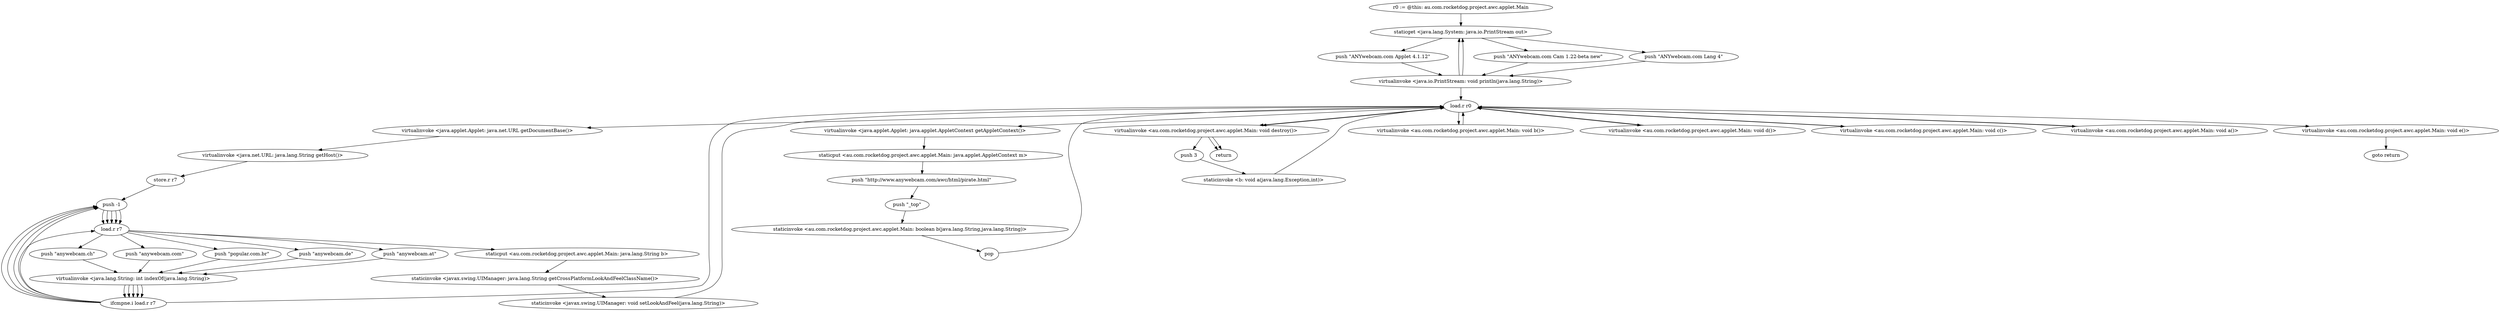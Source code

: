 digraph "" {
    "r0 := @this: au.com.rocketdog.project.awc.applet.Main"
    "staticget <java.lang.System: java.io.PrintStream out>"
    "r0 := @this: au.com.rocketdog.project.awc.applet.Main"->"staticget <java.lang.System: java.io.PrintStream out>";
    "push \"ANYwebcam.com Applet 4.1.12\""
    "staticget <java.lang.System: java.io.PrintStream out>"->"push \"ANYwebcam.com Applet 4.1.12\"";
    "virtualinvoke <java.io.PrintStream: void println(java.lang.String)>"
    "push \"ANYwebcam.com Applet 4.1.12\""->"virtualinvoke <java.io.PrintStream: void println(java.lang.String)>";
    "virtualinvoke <java.io.PrintStream: void println(java.lang.String)>"->"staticget <java.lang.System: java.io.PrintStream out>";
    "push \"ANYwebcam.com Cam 1.22-beta new\""
    "staticget <java.lang.System: java.io.PrintStream out>"->"push \"ANYwebcam.com Cam 1.22-beta new\"";
    "push \"ANYwebcam.com Cam 1.22-beta new\""->"virtualinvoke <java.io.PrintStream: void println(java.lang.String)>";
    "virtualinvoke <java.io.PrintStream: void println(java.lang.String)>"->"staticget <java.lang.System: java.io.PrintStream out>";
    "push \"ANYwebcam.com Lang 4\""
    "staticget <java.lang.System: java.io.PrintStream out>"->"push \"ANYwebcam.com Lang 4\"";
    "push \"ANYwebcam.com Lang 4\""->"virtualinvoke <java.io.PrintStream: void println(java.lang.String)>";
    "load.r r0"
    "virtualinvoke <java.io.PrintStream: void println(java.lang.String)>"->"load.r r0";
    "virtualinvoke <java.applet.Applet: java.net.URL getDocumentBase()>"
    "load.r r0"->"virtualinvoke <java.applet.Applet: java.net.URL getDocumentBase()>";
    "virtualinvoke <java.net.URL: java.lang.String getHost()>"
    "virtualinvoke <java.applet.Applet: java.net.URL getDocumentBase()>"->"virtualinvoke <java.net.URL: java.lang.String getHost()>";
    "store.r r7"
    "virtualinvoke <java.net.URL: java.lang.String getHost()>"->"store.r r7";
    "push -1"
    "store.r r7"->"push -1";
    "load.r r7"
    "push -1"->"load.r r7";
    "push \"anywebcam.com\""
    "load.r r7"->"push \"anywebcam.com\"";
    "virtualinvoke <java.lang.String: int indexOf(java.lang.String)>"
    "push \"anywebcam.com\""->"virtualinvoke <java.lang.String: int indexOf(java.lang.String)>";
    "ifcmpne.i load.r r7"
    "virtualinvoke <java.lang.String: int indexOf(java.lang.String)>"->"ifcmpne.i load.r r7";
    "ifcmpne.i load.r r7"->"push -1";
    "push -1"->"load.r r7";
    "push \"popular.com.br\""
    "load.r r7"->"push \"popular.com.br\"";
    "push \"popular.com.br\""->"virtualinvoke <java.lang.String: int indexOf(java.lang.String)>";
    "virtualinvoke <java.lang.String: int indexOf(java.lang.String)>"->"ifcmpne.i load.r r7";
    "ifcmpne.i load.r r7"->"push -1";
    "push -1"->"load.r r7";
    "push \"anywebcam.de\""
    "load.r r7"->"push \"anywebcam.de\"";
    "push \"anywebcam.de\""->"virtualinvoke <java.lang.String: int indexOf(java.lang.String)>";
    "virtualinvoke <java.lang.String: int indexOf(java.lang.String)>"->"ifcmpne.i load.r r7";
    "ifcmpne.i load.r r7"->"push -1";
    "push -1"->"load.r r7";
    "push \"anywebcam.at\""
    "load.r r7"->"push \"anywebcam.at\"";
    "push \"anywebcam.at\""->"virtualinvoke <java.lang.String: int indexOf(java.lang.String)>";
    "virtualinvoke <java.lang.String: int indexOf(java.lang.String)>"->"ifcmpne.i load.r r7";
    "ifcmpne.i load.r r7"->"push -1";
    "push -1"->"load.r r7";
    "push \"anywebcam.ch\""
    "load.r r7"->"push \"anywebcam.ch\"";
    "push \"anywebcam.ch\""->"virtualinvoke <java.lang.String: int indexOf(java.lang.String)>";
    "virtualinvoke <java.lang.String: int indexOf(java.lang.String)>"->"ifcmpne.i load.r r7";
    "ifcmpne.i load.r r7"->"load.r r0";
    "virtualinvoke <java.applet.Applet: java.applet.AppletContext getAppletContext()>"
    "load.r r0"->"virtualinvoke <java.applet.Applet: java.applet.AppletContext getAppletContext()>";
    "staticput <au.com.rocketdog.project.awc.applet.Main: java.applet.AppletContext m>"
    "virtualinvoke <java.applet.Applet: java.applet.AppletContext getAppletContext()>"->"staticput <au.com.rocketdog.project.awc.applet.Main: java.applet.AppletContext m>";
    "push \"http://www.anywebcam.com/awc/html/pirate.html\""
    "staticput <au.com.rocketdog.project.awc.applet.Main: java.applet.AppletContext m>"->"push \"http://www.anywebcam.com/awc/html/pirate.html\"";
    "push \"_top\""
    "push \"http://www.anywebcam.com/awc/html/pirate.html\""->"push \"_top\"";
    "staticinvoke <au.com.rocketdog.project.awc.applet.Main: boolean b(java.lang.String,java.lang.String)>"
    "push \"_top\""->"staticinvoke <au.com.rocketdog.project.awc.applet.Main: boolean b(java.lang.String,java.lang.String)>";
    "pop"
    "staticinvoke <au.com.rocketdog.project.awc.applet.Main: boolean b(java.lang.String,java.lang.String)>"->"pop";
    "pop"->"load.r r0";
    "virtualinvoke <au.com.rocketdog.project.awc.applet.Main: void destroy()>"
    "load.r r0"->"virtualinvoke <au.com.rocketdog.project.awc.applet.Main: void destroy()>";
    "return"
    "virtualinvoke <au.com.rocketdog.project.awc.applet.Main: void destroy()>"->"return";
    "push 3"
    "virtualinvoke <au.com.rocketdog.project.awc.applet.Main: void destroy()>"->"push 3";
    "staticinvoke <b: void a(java.lang.Exception,int)>"
    "push 3"->"staticinvoke <b: void a(java.lang.Exception,int)>";
    "staticinvoke <b: void a(java.lang.Exception,int)>"->"load.r r0";
    "load.r r0"->"virtualinvoke <au.com.rocketdog.project.awc.applet.Main: void destroy()>";
    "virtualinvoke <au.com.rocketdog.project.awc.applet.Main: void destroy()>"->"return";
    "ifcmpne.i load.r r7"->"load.r r7";
    "staticput <au.com.rocketdog.project.awc.applet.Main: java.lang.String b>"
    "load.r r7"->"staticput <au.com.rocketdog.project.awc.applet.Main: java.lang.String b>";
    "staticinvoke <javax.swing.UIManager: java.lang.String getCrossPlatformLookAndFeelClassName()>"
    "staticput <au.com.rocketdog.project.awc.applet.Main: java.lang.String b>"->"staticinvoke <javax.swing.UIManager: java.lang.String getCrossPlatformLookAndFeelClassName()>";
    "staticinvoke <javax.swing.UIManager: void setLookAndFeel(java.lang.String)>"
    "staticinvoke <javax.swing.UIManager: java.lang.String getCrossPlatformLookAndFeelClassName()>"->"staticinvoke <javax.swing.UIManager: void setLookAndFeel(java.lang.String)>";
    "staticinvoke <javax.swing.UIManager: void setLookAndFeel(java.lang.String)>"->"load.r r0";
    "virtualinvoke <au.com.rocketdog.project.awc.applet.Main: void b()>"
    "load.r r0"->"virtualinvoke <au.com.rocketdog.project.awc.applet.Main: void b()>";
    "virtualinvoke <au.com.rocketdog.project.awc.applet.Main: void b()>"->"load.r r0";
    "virtualinvoke <au.com.rocketdog.project.awc.applet.Main: void d()>"
    "load.r r0"->"virtualinvoke <au.com.rocketdog.project.awc.applet.Main: void d()>";
    "virtualinvoke <au.com.rocketdog.project.awc.applet.Main: void d()>"->"load.r r0";
    "virtualinvoke <au.com.rocketdog.project.awc.applet.Main: void c()>"
    "load.r r0"->"virtualinvoke <au.com.rocketdog.project.awc.applet.Main: void c()>";
    "virtualinvoke <au.com.rocketdog.project.awc.applet.Main: void c()>"->"load.r r0";
    "virtualinvoke <au.com.rocketdog.project.awc.applet.Main: void a()>"
    "load.r r0"->"virtualinvoke <au.com.rocketdog.project.awc.applet.Main: void a()>";
    "virtualinvoke <au.com.rocketdog.project.awc.applet.Main: void a()>"->"load.r r0";
    "virtualinvoke <au.com.rocketdog.project.awc.applet.Main: void e()>"
    "load.r r0"->"virtualinvoke <au.com.rocketdog.project.awc.applet.Main: void e()>";
    "goto return"
    "virtualinvoke <au.com.rocketdog.project.awc.applet.Main: void e()>"->"goto return";
}
